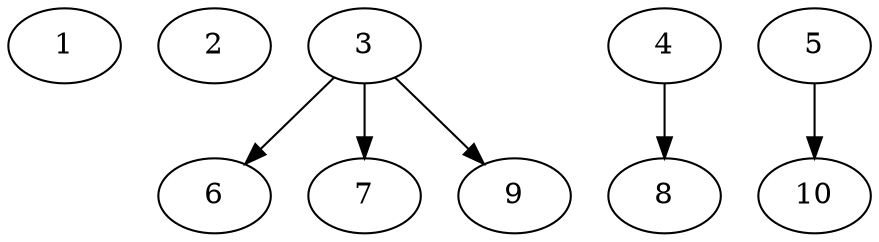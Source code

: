 // DAG automatically generated by daggen at Fri Aug  4 16:35:13 2017
// ./daggen --dot -n 10 --fat 0.8 --regular 0.8 --density 0.2 --jump 4 
digraph G {
  1 [size="30846", alpha="0.09"]
  2 [size="3475", alpha="0.01"]
  3 [size="134218", alpha="0.06"]
  3 -> 6 [size ="210"]
  3 -> 7 [size ="210"]
  3 -> 9 [size ="210"]
  4 [size="25318", alpha="0.07"]
  4 -> 8 [size ="537"]
  5 [size="29090", alpha="0.06"]
  5 -> 10 [size ="34"]
  6 [size="109232", alpha="0.14"]
  7 [size="134218", alpha="0.06"]
  8 [size="1073742", alpha="0.12"]
  9 [size="134218", alpha="0.06"]
  10 [size="41508", alpha="0.06"]
}
